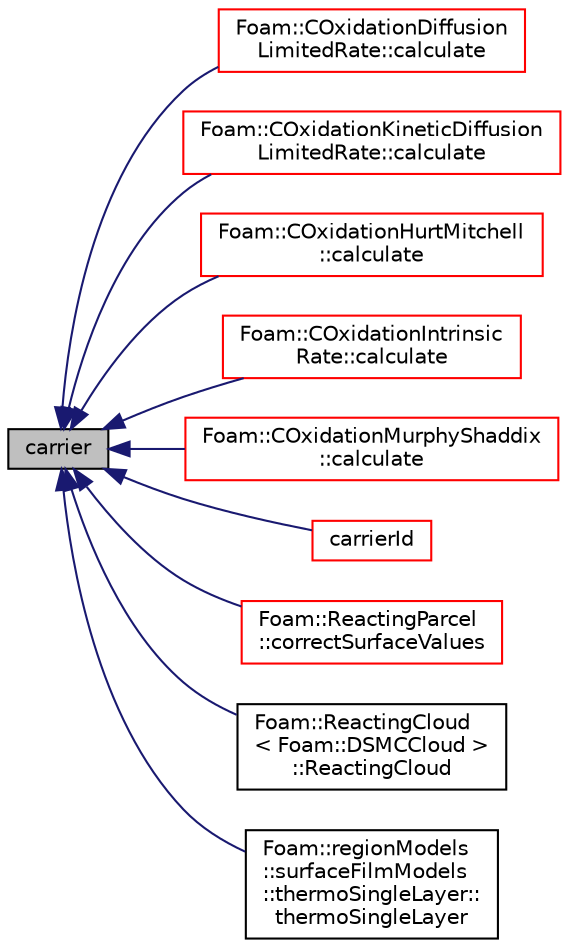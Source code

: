 digraph "carrier"
{
  bgcolor="transparent";
  edge [fontname="Helvetica",fontsize="10",labelfontname="Helvetica",labelfontsize="10"];
  node [fontname="Helvetica",fontsize="10",shape=record];
  rankdir="LR";
  Node362 [label="carrier",height=0.2,width=0.4,color="black", fillcolor="grey75", style="filled", fontcolor="black"];
  Node362 -> Node363 [dir="back",color="midnightblue",fontsize="10",style="solid",fontname="Helvetica"];
  Node363 [label="Foam::COxidationDiffusion\lLimitedRate::calculate",height=0.2,width=0.4,color="red",URL="$a24745.html#a3f7f56c60dd3cab1084e5c47795b39a7",tooltip="Update surface reactions. "];
  Node362 -> Node367 [dir="back",color="midnightblue",fontsize="10",style="solid",fontname="Helvetica"];
  Node367 [label="Foam::COxidationKineticDiffusion\lLimitedRate::calculate",height=0.2,width=0.4,color="red",URL="$a24757.html#a3f7f56c60dd3cab1084e5c47795b39a7",tooltip="Update surface reactions. "];
  Node362 -> Node371 [dir="back",color="midnightblue",fontsize="10",style="solid",fontname="Helvetica"];
  Node371 [label="Foam::COxidationHurtMitchell\l::calculate",height=0.2,width=0.4,color="red",URL="$a24749.html#a3f7f56c60dd3cab1084e5c47795b39a7",tooltip="Update surface reactions. "];
  Node362 -> Node374 [dir="back",color="midnightblue",fontsize="10",style="solid",fontname="Helvetica"];
  Node374 [label="Foam::COxidationIntrinsic\lRate::calculate",height=0.2,width=0.4,color="red",URL="$a24753.html#a3f7f56c60dd3cab1084e5c47795b39a7",tooltip="Update surface reactions. "];
  Node362 -> Node378 [dir="back",color="midnightblue",fontsize="10",style="solid",fontname="Helvetica"];
  Node378 [label="Foam::COxidationMurphyShaddix\l::calculate",height=0.2,width=0.4,color="red",URL="$a24761.html#a3f7f56c60dd3cab1084e5c47795b39a7",tooltip="Update surface reactions. "];
  Node362 -> Node381 [dir="back",color="midnightblue",fontsize="10",style="solid",fontname="Helvetica"];
  Node381 [label="carrierId",height=0.2,width=0.4,color="red",URL="$a31525.html#a72bc1c01f3925ac4cb21cf579083ea9b",tooltip="Index of carrier component. "];
  Node362 -> Node388 [dir="back",color="midnightblue",fontsize="10",style="solid",fontname="Helvetica"];
  Node388 [label="Foam::ReactingParcel\l::correctSurfaceValues",height=0.2,width=0.4,color="red",URL="$a25049.html#a85e4067164c0d187844a02e1dab4506b",tooltip="Correct surface values due to emitted species. "];
  Node362 -> Node394 [dir="back",color="midnightblue",fontsize="10",style="solid",fontname="Helvetica"];
  Node394 [label="Foam::ReactingCloud\l\< Foam::DSMCCloud \>\l::ReactingCloud",height=0.2,width=0.4,color="black",URL="$a24941.html#a2e58a8afea4a106a799124386cb11e5d",tooltip="Construct given carrier gas fields. "];
  Node362 -> Node395 [dir="back",color="midnightblue",fontsize="10",style="solid",fontname="Helvetica"];
  Node395 [label="Foam::regionModels\l::surfaceFilmModels\l::thermoSingleLayer::\lthermoSingleLayer",height=0.2,width=0.4,color="black",URL="$a30265.html#a599169c7bc33623aea76634f78847295",tooltip="Construct from components. "];
}
